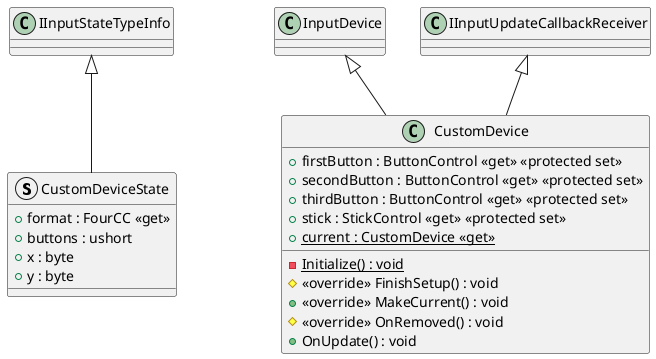 @startuml
struct CustomDeviceState {
    + format : FourCC <<get>>
    + buttons : ushort
    + x : byte
    + y : byte
}
class CustomDevice {
    - {static} Initialize() : void
    + firstButton : ButtonControl <<get>> <<protected set>>
    + secondButton : ButtonControl <<get>> <<protected set>>
    + thirdButton : ButtonControl <<get>> <<protected set>>
    + stick : StickControl <<get>> <<protected set>>
    # <<override>> FinishSetup() : void
    + {static} current : CustomDevice <<get>>
    + <<override>> MakeCurrent() : void
    # <<override>> OnRemoved() : void
    + OnUpdate() : void
}
IInputStateTypeInfo <|-- CustomDeviceState
InputDevice <|-- CustomDevice
IInputUpdateCallbackReceiver <|-- CustomDevice
@enduml
